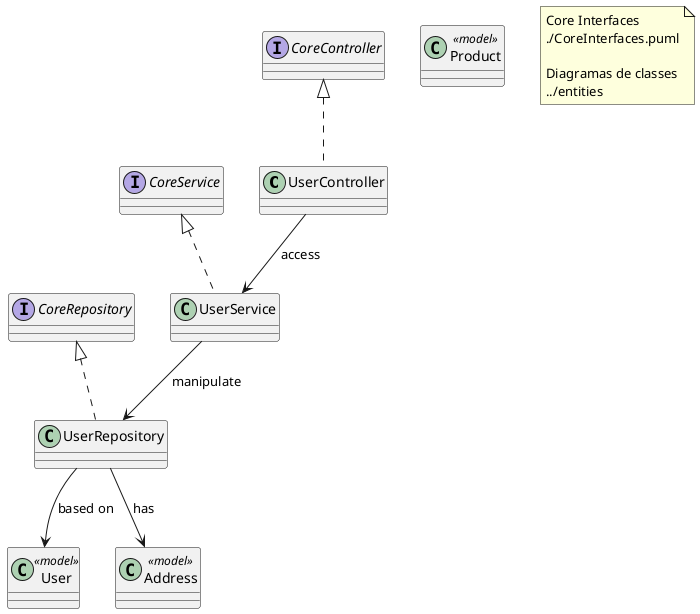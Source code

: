@startuml

class UserController implements CoreController {}
class UserService implements CoreService {}
class UserRepository implements CoreRepository {}

class User <<model>> {}
class Address <<model>> {}
class Product <<model>> {}

' Relationships
UserController --> UserService : access
UserService --> UserRepository : manipulate
UserRepository --> User : based on
UserRepository --> Address : has

note as N1
Core Interfaces
./CoreInterfaces.puml

Diagramas de classes
../entities
end note

@enduml